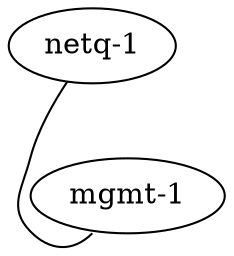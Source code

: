 graph vx {
 #"leaf-1" [function="leaf" vagrant="eth1" as="CumulusCommunity/cumulus-vx" version="3.4.3" memory="768" config="./helper_scripts/config_production_switch.sh" ]
 #"leaf-2" [function="leaf" vagrant="eth1" os="CumulusCommunity/cumulus-vx" version="3.4.3" memory="768" config="./helper_scripts/config_production_switch.sh" ]
 #"leaf-3" [function="leaf" vagrant="eth1" os="CumulusCommunity/cumulus-vx" version="3.4.3" memory="768" config="./helper_scripts/config_production_switch.sh" ]
 #"leaf-4" [function="leaf" vagrant="eth1" os="CumulusCommunity/cumulus-vx" version="3.4.3" memory="768" config="./helper_scripts/config_production_switch.sh" ]
 #"leaf-5" [function="leaf" vagrant="eth1" os="CumulusCommunity/cumulus-vx" version="3.4.3" memory="768" config="./helper_scripts/config_production_switch.sh" ]
 #"leaf-6" [function="leaf" vagrant="eth1" os="CumulusCommunity/cumulus-vx" version="3.4.3" memory="768" config="./helper_scripts/config_production_switch.sh" ]
 #"spine-1" [function="spine" vagrant="eth1" os="CumulusCommunity/cumulus-vx" version="3.4.3" memory="768" config="./helper_scripts/config_production_switch.sh" ]
 #"spine-2" [function="spine" vagrant="eth1" os="CumulusCommunity/cumulus-vx" version="3.4.3" memory="768" config="./helper_scripts/config_production_switch.sh" ]
 #"edge-1" [function="edge" vagrant="eth1" os="CumulusCommunity/cumulus-vx" version="3.4.3" memory="768" config="./helper_scripts/config_production_switch.sh" ]
 #"edge-2" [function="edge" vagrant="eth1" os="CumulusCommunity/cumulus-vx" version="3.4.3" memory="768" config="./helper_scripts/config_production_switch.sh" ]
 "mgmt-1" [function="mgmt" vagrant="eth1" os="CumulusCommunity/cumulus-vx" version="3.4.3" memory="768" config="./helper_scripts/config_mgmt_production_switch.sh" ]
 "netq-1" [function="netq" vagrant="eth1" os="cumulus/ts" memory="1024" config="./helper_scripts/config_mgmt_production_server.sh" ]
 #"server-1" [function="host" vagrant="eth3" os="CumulusCommunity/cumulus-vx" version="3.4.3" memory="768" config="./helper_scripts/config_production_server.sh" ]
 #"server-2" [function="host" vagrant="eth3" os="CumulusCommunity/cumulus-vx" version="3.4.3" memory="768" config="./helper_scripts/config_production_server.sh" ]
 #"server-3" [function="host" vagrant="eth3" os="CumulusCommunity/cumulus-vx" version="3.4.3" memory="768" config="./helper_scripts/config_production_server.sh" ]
 #"server-4" [function="host" vagrant="eth3" os="CumulusCommunity/cumulus-vx" version="3.4.3" memory="768" config="./helper_scripts/config_production_server.sh" ]
 #"server-5" [function="host" vagrant="eth3" os="CumulusCommunity/cumulus-vx" version="3.4.3" memory="768" config="./helper_scripts/config_production_server.sh" ]
 #"server-6" [function="host" vagrant="eth3" os="CumulusCommunity/cumulus-vx" version="3.4.3" memory="768" config="./helper_scripts/config_production_server.sh" ]

 #"leaf-1":"swp51" -- "spine-1":"swp1"
 #"leaf-2":"swp51" -- "spine-1":"swp2"
 #"leaf-3":"swp51" -- "spine-1":"swp3"
 #"leaf-4":"swp51" -- "spine-1":"swp4"
 #"leaf-5":"swp51" -- "spine-1":"swp5"
 #"leaf-6":"swp51" -- "spine-1":"swp6"
 #"leaf-1":"swp52" -- "spine-2":"swp1"
 #"leaf-2":"swp52" -- "spine-2":"swp2"
 #"leaf-3":"swp52" -- "spine-2":"swp3"
 #"leaf-4":"swp52" -- "spine-2":"swp4"
 #"leaf-5":"swp52" -- "spine-2":"swp5"
 #"leaf-6":"swp52" -- "spine-2":"swp6"

 #"leaf-1":"swp53" -- "leaf-2":"swp53"
 #"leaf-1":"swp54" -- "leaf-2":"swp54"
 #"leaf-3":"swp53" -- "leaf-4":"swp53"
 #"leaf-3":"swp54" -- "leaf-4":"swp54"
 #"leaf-5":"swp53" -- "leaf-6":"swp53"
 #"leaf-5":"swp54" -- "leaf-6":"swp54"

 #"edge-1":"swp53" -- "edge-2":"swp53"
 #"edge-1":"swp54" -- "edge-2":"swp54"

 #"edge-1":"swp51" -- "spine-1":"swp51"
 #"edge-1":"swp52" -- "spine-2":"swp51"
 #"edge-2":"swp51" -- "spine-1":"swp52"
 #"edge-2":"swp52" -- "spine-2":"swp52"

 #"server-1":"eth1" -- "leaf-1":"swp1" [left_mac="00:03:00:11:11:01"]
 #"server-1":"eth2" -- "leaf-2":"swp1" [left_mac="00:03:00:11:11:02"]
 #"server-2":"eth1" -- "leaf-1":"swp2" [left_mac="00:03:00:22:22:01"]
 #"server-2":"eth2" -- "leaf-2":"swp2" [left_mac="00:03:00:22:22:02"]
 #"server-3":"eth1" -- "leaf-3":"swp1" [left_mac="00:03:00:33:33:01"]
 #"server-3":"eth2" -- "leaf-4":"swp1" [left_mac="00:03:00:33:33:02"]
 #"server-4":"eth1" -- "leaf-3":"swp2" [left_mac="00:03:00:44:44:01"]
 #"server-4":"eth2" -- "leaf-4":"swp2" [left_mac="00:03:00:44:44:02"]
 #"server-5":"eth1" -- "leaf-5":"swp1" [left_mac="00:03:00:55:55:01"]
 #"server-5":"eth2" -- "leaf-6":"swp1" [left_mac="00:03:00:55:55:02"]
 #"server-6":"eth1" -- "leaf-5":"swp2" [left_mac="00:03:00:66:66:01"]
 #"server-6":"eth2" -- "leaf-6":"swp2" [left_mac="00:03:00:66:66:02"]

 #"leaf-1":"eth0" -- "mgmt-1":"swp1" [left_mac="a0:00:00:00:00:11"]
 #"leaf-2":"eth0" -- "mgmt-1":"swp2" [left_mac="a0:00:00:00:00:12"]
 #"leaf-3":"eth0" -- "mgmt-1":"swp3" [left_mac="a0:00:00:00:00:13"]
 #"leaf-4":"eth0" -- "mgmt-1":"swp4" [left_mac="a0:00:00:00:00:14"]
 #"leaf-5":"eth0" -- "mgmt-1":"swp5" [left_mac="a0:00:00:00:00:15"]
 #"leaf-6":"eth0" -- "mgmt-1":"swp6" [left_mac="a0:00:00:00:00:16"]
 #"spine-1":"eth0" -- "mgmt-1":"swp7" [left_mac="a0:00:00:00:00:21"]
 #"spine-2":"eth0" -- "mgmt-1":"swp8" [left_mac="a0:00:00:00:00:22"]
 #"edge-1":"eth0" -- "mgmt-1":"swp9" [left_mac="a0:00:00:00:00:41"]
 #"edge-2":"eth0" -- "mgmt-1":"swp10" [left_mac="a0:00:00:00:00:42"]
 "netq-1":"eth0" -- "mgmt-1":"swp11" [right_mac="a0:00:00:00:00:61"]
 #"server-1":"eth0" -- "mgmt-1":"swp12" [left_mac="a0:00:00:00:00:31"]
 #"server-2":"eth0" -- "mgmt-1":"swp13" [left_mac="a0:00:00:00:00:32"]
 #"server-3":"eth0" -- "mgmt-1":"swp14" [left_mac="a0:00:00:00:00:33"]
 #"server-4":"eth0" -- "mgmt-1":"swp15" [left_mac="a0:00:00:00:00:34"]
 #"server-5":"eth0" -- "mgmt-1":"swp16" [left_mac="a0:00:00:00:00:35"]
 #"server-6":"eth0" -- "mgmt-1":"swp17" [left_mac="a0:00:00:00:00:36"]
}